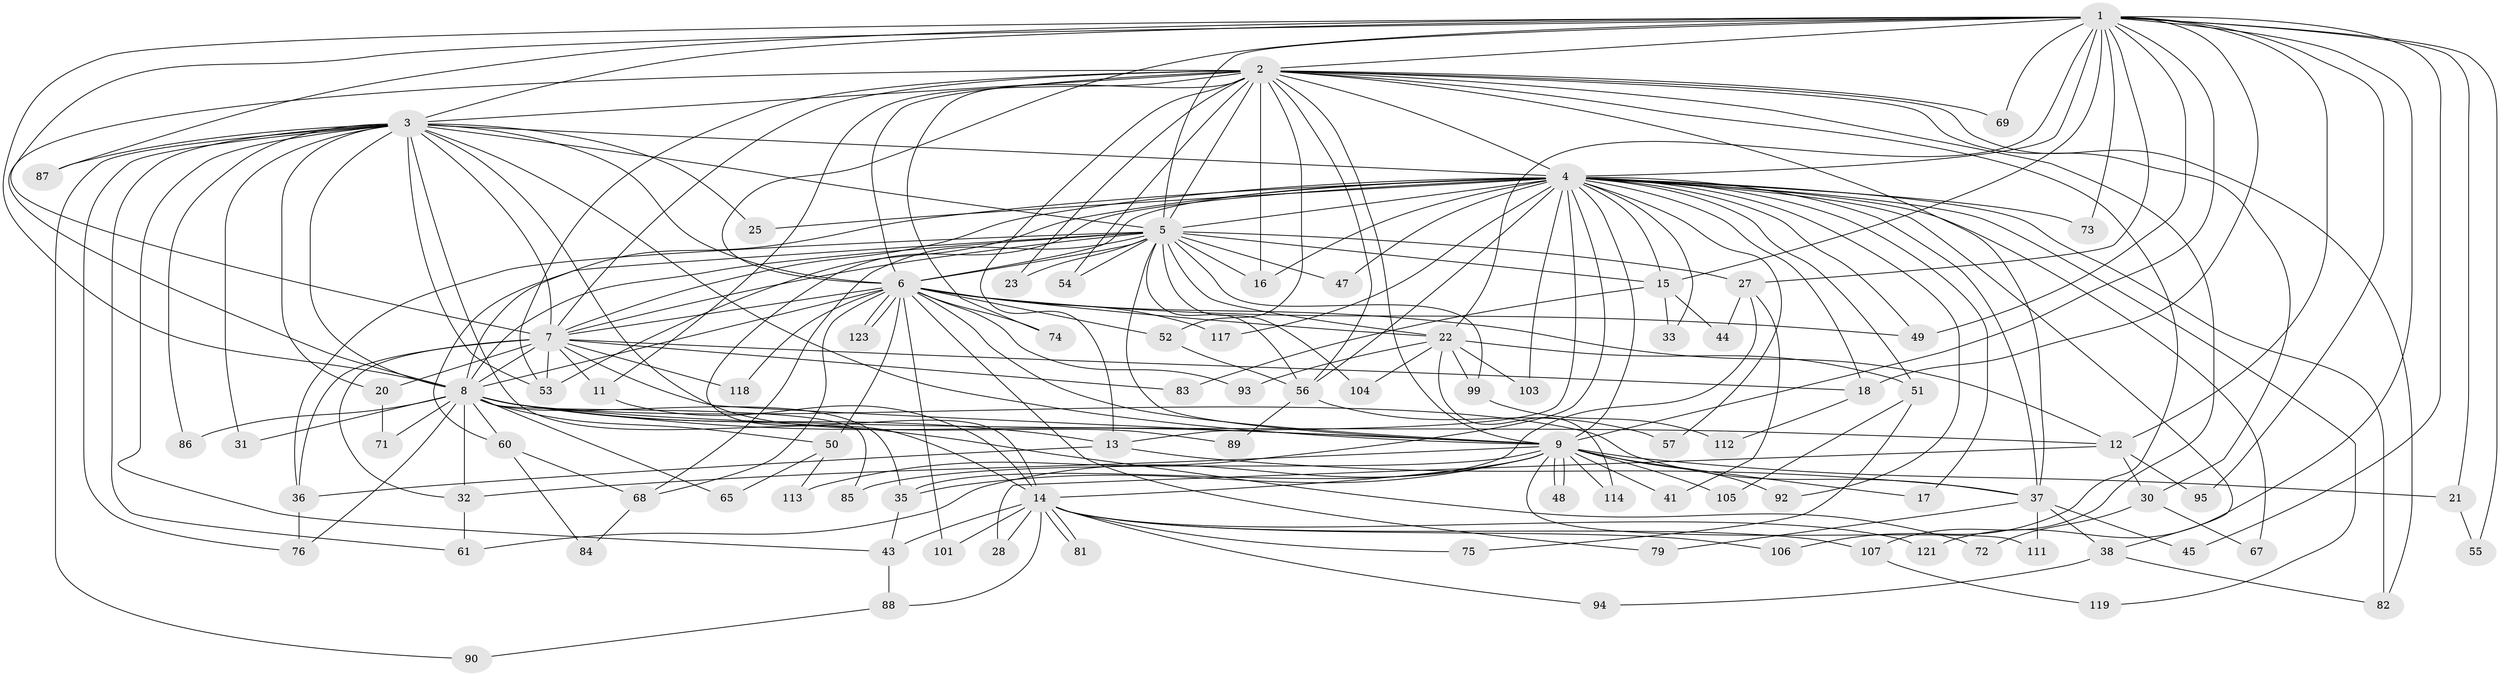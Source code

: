 // Generated by graph-tools (version 1.1) at 2025/51/02/27/25 19:51:50]
// undirected, 90 vertices, 221 edges
graph export_dot {
graph [start="1"]
  node [color=gray90,style=filled];
  1 [super="+29"];
  2 [super="+115"];
  3 [super="+66"];
  4 [super="+10"];
  5 [super="+80"];
  6 [super="+110"];
  7 [super="+40"];
  8 [super="+62"];
  9 [super="+24"];
  11 [super="+78"];
  12 [super="+46"];
  13 [super="+34"];
  14 [super="+109"];
  15 [super="+39"];
  16 [super="+59"];
  17;
  18 [super="+19"];
  20;
  21;
  22 [super="+26"];
  23;
  25;
  27 [super="+63"];
  28;
  30;
  31;
  32 [super="+120"];
  33;
  35;
  36 [super="+42"];
  37 [super="+77"];
  38 [super="+100"];
  41;
  43 [super="+97"];
  44;
  45;
  47;
  48;
  49 [super="+122"];
  50 [super="+98"];
  51 [super="+58"];
  52 [super="+116"];
  53 [super="+102"];
  54;
  55;
  56 [super="+64"];
  57;
  60;
  61 [super="+91"];
  65;
  67;
  68 [super="+70"];
  69;
  71;
  72;
  73;
  74 [super="+96"];
  75;
  76 [super="+108"];
  79;
  81;
  82;
  83;
  84;
  85;
  86;
  87;
  88;
  89;
  90;
  92;
  93;
  94;
  95;
  99;
  101;
  103;
  104;
  105;
  106;
  107;
  111;
  112;
  113;
  114;
  117;
  118;
  119;
  121;
  123;
  1 -- 2;
  1 -- 3;
  1 -- 4 [weight=3];
  1 -- 5;
  1 -- 6;
  1 -- 7;
  1 -- 8;
  1 -- 9 [weight=2];
  1 -- 12;
  1 -- 15;
  1 -- 18;
  1 -- 21;
  1 -- 22;
  1 -- 27;
  1 -- 45;
  1 -- 49;
  1 -- 55;
  1 -- 69;
  1 -- 73;
  1 -- 87;
  1 -- 95;
  1 -- 121;
  2 -- 3;
  2 -- 4 [weight=2];
  2 -- 5;
  2 -- 6;
  2 -- 7;
  2 -- 8;
  2 -- 9;
  2 -- 11;
  2 -- 16;
  2 -- 23;
  2 -- 30;
  2 -- 52;
  2 -- 53;
  2 -- 54;
  2 -- 56;
  2 -- 69;
  2 -- 74 [weight=2];
  2 -- 82;
  2 -- 106;
  2 -- 107;
  2 -- 37;
  2 -- 13;
  3 -- 4 [weight=2];
  3 -- 5;
  3 -- 6;
  3 -- 7;
  3 -- 8 [weight=2];
  3 -- 9;
  3 -- 14;
  3 -- 20;
  3 -- 25;
  3 -- 31;
  3 -- 76;
  3 -- 86;
  3 -- 87;
  3 -- 90;
  3 -- 89;
  3 -- 53;
  3 -- 43;
  3 -- 61;
  4 -- 5 [weight=2];
  4 -- 6 [weight=3];
  4 -- 7 [weight=2];
  4 -- 8 [weight=2];
  4 -- 9 [weight=2];
  4 -- 17;
  4 -- 33;
  4 -- 47;
  4 -- 49;
  4 -- 51 [weight=2];
  4 -- 67;
  4 -- 73;
  4 -- 92;
  4 -- 117;
  4 -- 13;
  4 -- 82;
  4 -- 25;
  4 -- 37;
  4 -- 38;
  4 -- 103;
  4 -- 113;
  4 -- 53;
  4 -- 119;
  4 -- 57;
  4 -- 14;
  4 -- 56;
  4 -- 15;
  4 -- 16;
  4 -- 18;
  5 -- 6;
  5 -- 7;
  5 -- 8;
  5 -- 9;
  5 -- 15;
  5 -- 16;
  5 -- 22;
  5 -- 23;
  5 -- 27;
  5 -- 36 [weight=2];
  5 -- 47;
  5 -- 54;
  5 -- 56;
  5 -- 60 [weight=2];
  5 -- 99;
  5 -- 104;
  5 -- 68;
  6 -- 7;
  6 -- 8;
  6 -- 9;
  6 -- 50 [weight=2];
  6 -- 52;
  6 -- 68;
  6 -- 74;
  6 -- 79;
  6 -- 93;
  6 -- 101;
  6 -- 117;
  6 -- 118;
  6 -- 123;
  6 -- 123;
  6 -- 22;
  6 -- 12;
  6 -- 49;
  7 -- 8;
  7 -- 9;
  7 -- 11;
  7 -- 18;
  7 -- 20;
  7 -- 32;
  7 -- 83;
  7 -- 118;
  7 -- 36;
  7 -- 53;
  8 -- 9;
  8 -- 12;
  8 -- 13;
  8 -- 31;
  8 -- 35;
  8 -- 50;
  8 -- 60;
  8 -- 65;
  8 -- 71;
  8 -- 72;
  8 -- 86;
  8 -- 85;
  8 -- 76;
  8 -- 32;
  8 -- 37;
  9 -- 14;
  9 -- 17;
  9 -- 21;
  9 -- 32;
  9 -- 35;
  9 -- 41;
  9 -- 48;
  9 -- 48;
  9 -- 61;
  9 -- 85;
  9 -- 92;
  9 -- 105;
  9 -- 111;
  9 -- 114;
  11 -- 14;
  12 -- 28;
  12 -- 30;
  12 -- 95;
  13 -- 36;
  13 -- 37;
  14 -- 28;
  14 -- 43;
  14 -- 75;
  14 -- 81;
  14 -- 81;
  14 -- 88;
  14 -- 94;
  14 -- 101;
  14 -- 106;
  14 -- 107;
  14 -- 121;
  15 -- 33;
  15 -- 44;
  15 -- 83;
  18 -- 112;
  20 -- 71;
  21 -- 55;
  22 -- 51;
  22 -- 93;
  22 -- 99;
  22 -- 103;
  22 -- 104;
  22 -- 114;
  27 -- 41;
  27 -- 44;
  27 -- 35;
  30 -- 67;
  30 -- 72;
  32 -- 61;
  35 -- 43;
  36 -- 76;
  37 -- 38;
  37 -- 45;
  37 -- 79;
  37 -- 111;
  38 -- 94;
  38 -- 82;
  43 -- 88;
  50 -- 65;
  50 -- 113;
  51 -- 75;
  51 -- 105;
  52 -- 56;
  56 -- 57;
  56 -- 89;
  60 -- 68;
  60 -- 84;
  68 -- 84;
  88 -- 90;
  99 -- 112;
  107 -- 119;
}
